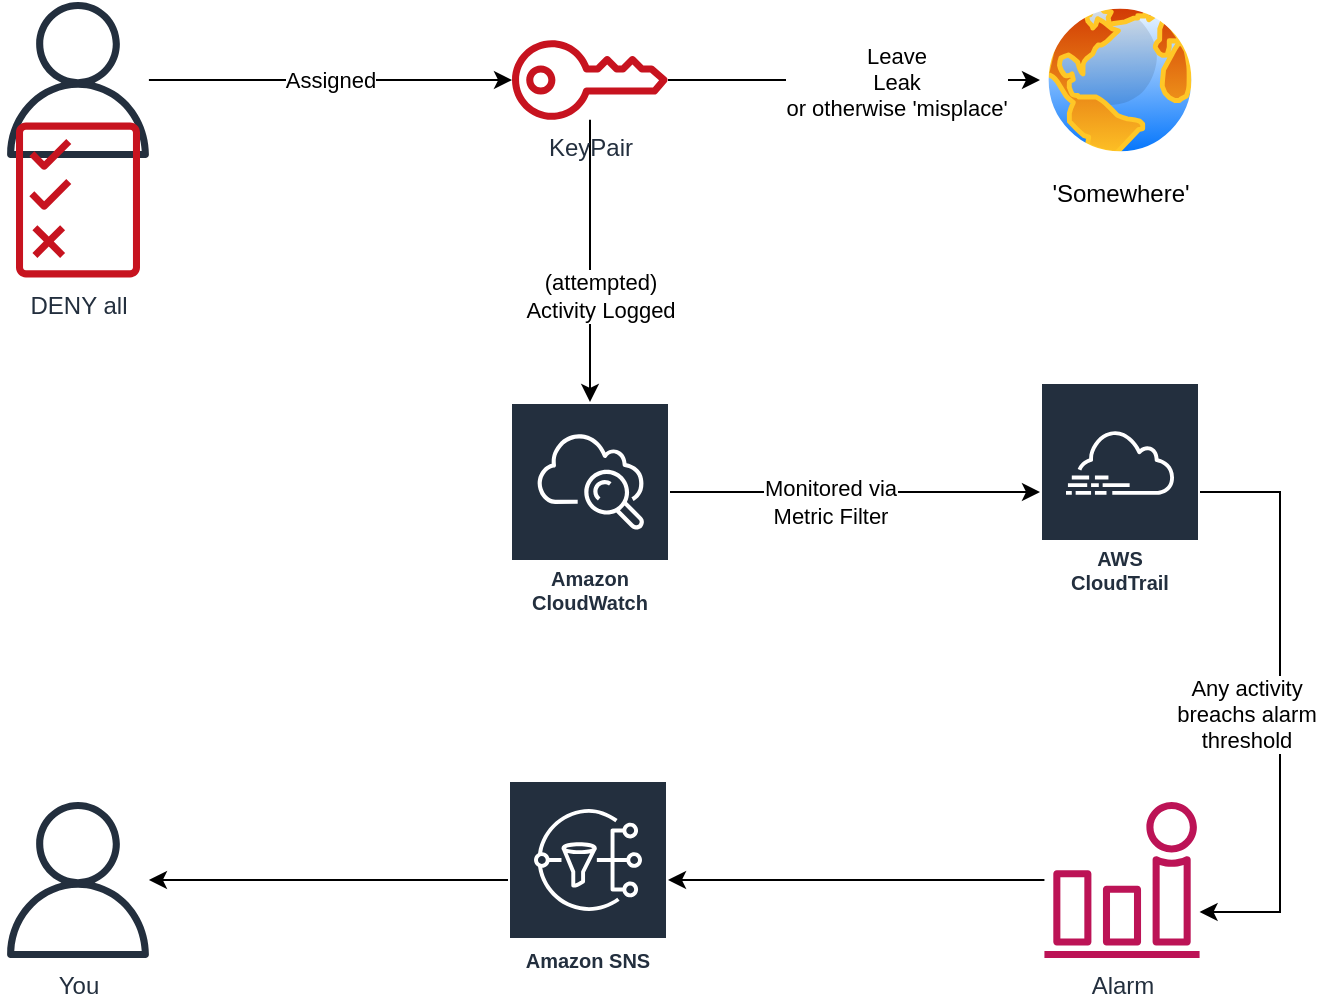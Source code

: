 <mxfile version="14.0.1" type="device"><diagram id="8Zy4mIC7wlDejtEikAIZ" name="Page-1"><mxGraphModel dx="2942" dy="1158" grid="0" gridSize="10" guides="1" tooltips="1" connect="1" arrows="1" fold="1" page="1" pageScale="1" pageWidth="827" pageHeight="1169" math="0" shadow="0"><root><mxCell id="0"/><mxCell id="1" parent="0"/><mxCell id="a_WXb01ki31drlg4Sbqg-8" value="Assigned" style="edgeStyle=orthogonalEdgeStyle;rounded=0;orthogonalLoop=1;jettySize=auto;html=1;" edge="1" parent="1" source="a_WXb01ki31drlg4Sbqg-1" target="a_WXb01ki31drlg4Sbqg-3"><mxGeometry relative="1" as="geometry"/></mxCell><mxCell id="a_WXb01ki31drlg4Sbqg-1" value="" style="outlineConnect=0;fontColor=#232F3E;gradientColor=none;fillColor=#232F3E;strokeColor=none;dashed=0;verticalLabelPosition=bottom;verticalAlign=top;align=center;html=1;fontSize=12;fontStyle=0;aspect=fixed;pointerEvents=1;shape=mxgraph.aws4.user;" vertex="1" parent="1"><mxGeometry x="80" y="40" width="78" height="78" as="geometry"/></mxCell><mxCell id="a_WXb01ki31drlg4Sbqg-2" value="DENY all" style="outlineConnect=0;fontColor=#232F3E;gradientColor=none;fillColor=#C7131F;strokeColor=none;dashed=0;verticalLabelPosition=bottom;verticalAlign=top;align=center;html=1;fontSize=12;fontStyle=0;aspect=fixed;pointerEvents=1;shape=mxgraph.aws4.permissions;" vertex="1" parent="1"><mxGeometry x="88" y="100" width="62" height="78" as="geometry"/></mxCell><mxCell id="a_WXb01ki31drlg4Sbqg-9" style="edgeStyle=orthogonalEdgeStyle;rounded=0;orthogonalLoop=1;jettySize=auto;html=1;" edge="1" parent="1" source="a_WXb01ki31drlg4Sbqg-3" target="a_WXb01ki31drlg4Sbqg-6"><mxGeometry relative="1" as="geometry"/></mxCell><mxCell id="a_WXb01ki31drlg4Sbqg-10" value="(attempted) &lt;br&gt;Activity Logged" style="edgeLabel;html=1;align=center;verticalAlign=middle;resizable=0;points=[];" vertex="1" connectable="0" parent="a_WXb01ki31drlg4Sbqg-9"><mxGeometry x="0.249" y="5" relative="1" as="geometry"><mxPoint as="offset"/></mxGeometry></mxCell><mxCell id="a_WXb01ki31drlg4Sbqg-17" style="edgeStyle=orthogonalEdgeStyle;rounded=0;orthogonalLoop=1;jettySize=auto;html=1;" edge="1" parent="1" source="a_WXb01ki31drlg4Sbqg-3" target="a_WXb01ki31drlg4Sbqg-16"><mxGeometry relative="1" as="geometry"/></mxCell><mxCell id="a_WXb01ki31drlg4Sbqg-18" value="Leave&lt;br&gt;Leak&lt;br&gt;or otherwise 'misplace'" style="edgeLabel;html=1;align=center;verticalAlign=middle;resizable=0;points=[];" vertex="1" connectable="0" parent="a_WXb01ki31drlg4Sbqg-17"><mxGeometry x="-0.14" y="-1" relative="1" as="geometry"><mxPoint x="34" as="offset"/></mxGeometry></mxCell><mxCell id="a_WXb01ki31drlg4Sbqg-3" value="KeyPair" style="outlineConnect=0;fontColor=#232F3E;gradientColor=none;fillColor=#C7131F;strokeColor=none;dashed=0;verticalLabelPosition=bottom;verticalAlign=top;align=center;html=1;fontSize=12;fontStyle=0;aspect=fixed;pointerEvents=1;shape=mxgraph.aws4.addon;" vertex="1" parent="1"><mxGeometry x="336" y="59" width="78" height="40" as="geometry"/></mxCell><mxCell id="a_WXb01ki31drlg4Sbqg-14" style="edgeStyle=orthogonalEdgeStyle;rounded=0;orthogonalLoop=1;jettySize=auto;html=1;" edge="1" parent="1" source="a_WXb01ki31drlg4Sbqg-4" target="a_WXb01ki31drlg4Sbqg-7"><mxGeometry relative="1" as="geometry"><Array as="points"><mxPoint x="720" y="285"/><mxPoint x="720" y="495"/></Array></mxGeometry></mxCell><mxCell id="a_WXb01ki31drlg4Sbqg-20" value="Any activity&lt;br&gt;breachs alarm&lt;br&gt;threshold" style="edgeLabel;html=1;align=center;verticalAlign=middle;resizable=0;points=[];" vertex="1" connectable="0" parent="a_WXb01ki31drlg4Sbqg-14"><mxGeometry x="0.283" y="1" relative="1" as="geometry"><mxPoint x="-18" y="-35" as="offset"/></mxGeometry></mxCell><mxCell id="a_WXb01ki31drlg4Sbqg-4" value="AWS&#10;CloudTrail" style="outlineConnect=0;fontColor=#232F3E;gradientColor=none;strokeColor=#ffffff;fillColor=#232F3E;dashed=0;verticalLabelPosition=middle;verticalAlign=bottom;align=center;html=1;whiteSpace=wrap;fontSize=10;fontStyle=1;spacing=3;shape=mxgraph.aws4.productIcon;prIcon=mxgraph.aws4.cloudtrail;" vertex="1" parent="1"><mxGeometry x="600" y="230" width="80" height="110" as="geometry"/></mxCell><mxCell id="a_WXb01ki31drlg4Sbqg-12" style="edgeStyle=orthogonalEdgeStyle;rounded=0;orthogonalLoop=1;jettySize=auto;html=1;" edge="1" parent="1" source="a_WXb01ki31drlg4Sbqg-6" target="a_WXb01ki31drlg4Sbqg-4"><mxGeometry relative="1" as="geometry"><Array as="points"><mxPoint x="470" y="285"/><mxPoint x="470" y="285"/></Array></mxGeometry></mxCell><mxCell id="a_WXb01ki31drlg4Sbqg-19" value="Monitored via&lt;br&gt;Metric Filter" style="edgeLabel;html=1;align=center;verticalAlign=middle;resizable=0;points=[];" vertex="1" connectable="0" parent="a_WXb01ki31drlg4Sbqg-12"><mxGeometry x="-0.14" y="1" relative="1" as="geometry"><mxPoint y="6" as="offset"/></mxGeometry></mxCell><mxCell id="a_WXb01ki31drlg4Sbqg-6" value="Amazon CloudWatch" style="outlineConnect=0;fontColor=#232F3E;gradientColor=none;strokeColor=#ffffff;fillColor=#232F3E;dashed=0;verticalLabelPosition=middle;verticalAlign=bottom;align=center;html=1;whiteSpace=wrap;fontSize=10;fontStyle=1;spacing=3;shape=mxgraph.aws4.productIcon;prIcon=mxgraph.aws4.cloudwatch;" vertex="1" parent="1"><mxGeometry x="335" y="240" width="80" height="110" as="geometry"/></mxCell><mxCell id="a_WXb01ki31drlg4Sbqg-15" style="edgeStyle=orthogonalEdgeStyle;rounded=0;orthogonalLoop=1;jettySize=auto;html=1;" edge="1" parent="1" source="a_WXb01ki31drlg4Sbqg-7" target="a_WXb01ki31drlg4Sbqg-11"><mxGeometry relative="1" as="geometry"/></mxCell><mxCell id="a_WXb01ki31drlg4Sbqg-7" value="Alarm" style="outlineConnect=0;fontColor=#232F3E;gradientColor=none;fillColor=#BC1356;strokeColor=none;dashed=0;verticalLabelPosition=bottom;verticalAlign=top;align=center;html=1;fontSize=12;fontStyle=0;aspect=fixed;pointerEvents=1;shape=mxgraph.aws4.alarm;" vertex="1" parent="1"><mxGeometry x="602" y="440" width="78" height="78" as="geometry"/></mxCell><mxCell id="a_WXb01ki31drlg4Sbqg-22" style="edgeStyle=orthogonalEdgeStyle;rounded=0;orthogonalLoop=1;jettySize=auto;html=1;" edge="1" parent="1" source="a_WXb01ki31drlg4Sbqg-11" target="a_WXb01ki31drlg4Sbqg-21"><mxGeometry relative="1" as="geometry"/></mxCell><mxCell id="a_WXb01ki31drlg4Sbqg-11" value="Amazon SNS" style="outlineConnect=0;fontColor=#232F3E;gradientColor=none;strokeColor=#ffffff;fillColor=#232F3E;dashed=0;verticalLabelPosition=middle;verticalAlign=bottom;align=center;html=1;whiteSpace=wrap;fontSize=10;fontStyle=1;spacing=3;shape=mxgraph.aws4.productIcon;prIcon=mxgraph.aws4.sns;" vertex="1" parent="1"><mxGeometry x="334" y="429" width="80" height="100" as="geometry"/></mxCell><mxCell id="a_WXb01ki31drlg4Sbqg-16" value="'Somewhere'" style="aspect=fixed;perimeter=ellipsePerimeter;html=1;align=center;shadow=0;dashed=0;spacingTop=3;image;image=img/lib/active_directory/internet_globe.svg;" vertex="1" parent="1"><mxGeometry x="600" y="39" width="80" height="80" as="geometry"/></mxCell><mxCell id="a_WXb01ki31drlg4Sbqg-21" value="You" style="outlineConnect=0;fontColor=#232F3E;gradientColor=none;fillColor=#232F3E;strokeColor=none;dashed=0;verticalLabelPosition=bottom;verticalAlign=top;align=center;html=1;fontSize=12;fontStyle=0;aspect=fixed;pointerEvents=1;shape=mxgraph.aws4.user;" vertex="1" parent="1"><mxGeometry x="80" y="440" width="78" height="78" as="geometry"/></mxCell></root></mxGraphModel></diagram></mxfile>